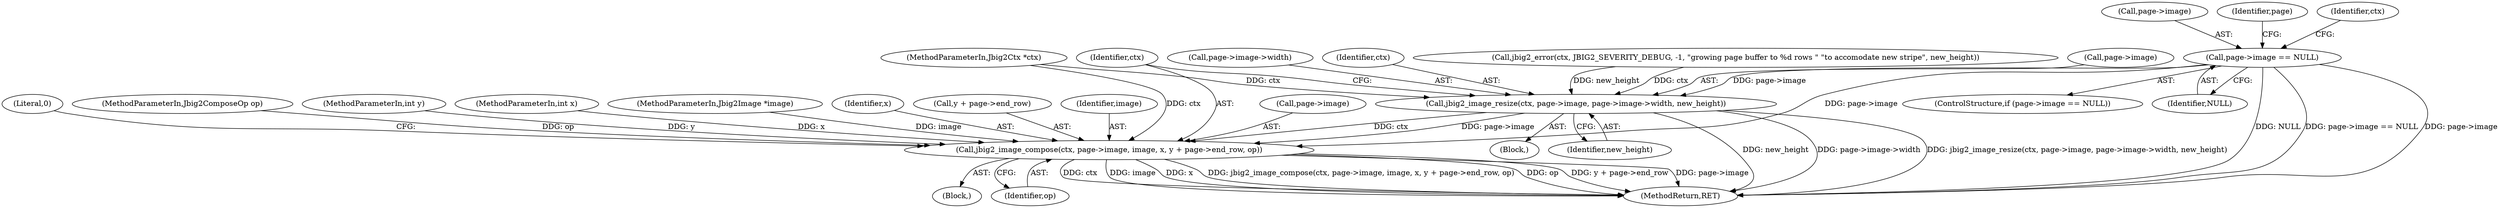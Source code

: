 digraph "0_ghostscript_e698d5c11d27212aa1098bc5b1673a3378563092_10@pointer" {
"1000111" [label="(Call,page->image == NULL)"];
"1000158" [label="(Call,jbig2_image_resize(ctx, page->image, page->image->width, new_height))"];
"1000169" [label="(Call,jbig2_image_compose(ctx, page->image, image, x, y + page->end_row, op))"];
"1000168" [label="(Identifier,new_height)"];
"1000110" [label="(ControlStructure,if (page->image == NULL))"];
"1000112" [label="(Call,page->image)"];
"1000175" [label="(Identifier,x)"];
"1000176" [label="(Call,y + page->end_row)"];
"1000163" [label="(Call,page->image->width)"];
"1000109" [label="(Block,)"];
"1000169" [label="(Call,jbig2_image_compose(ctx, page->image, image, x, y + page->end_row, op))"];
"1000174" [label="(Identifier,image)"];
"1000170" [label="(Identifier,ctx)"];
"1000171" [label="(Call,page->image)"];
"1000108" [label="(MethodParameterIn,Jbig2ComposeOp op)"];
"1000159" [label="(Identifier,ctx)"];
"1000181" [label="(Identifier,op)"];
"1000151" [label="(Call,jbig2_error(ctx, JBIG2_SEVERITY_DEBUG, -1, \"growing page buffer to %d rows \" \"to accomodate new stripe\", new_height))"];
"1000150" [label="(Block,)"];
"1000160" [label="(Call,page->image)"];
"1000107" [label="(MethodParameterIn,int y)"];
"1000127" [label="(Identifier,page)"];
"1000118" [label="(Identifier,ctx)"];
"1000115" [label="(Identifier,NULL)"];
"1000106" [label="(MethodParameterIn,int x)"];
"1000105" [label="(MethodParameterIn,Jbig2Image *image)"];
"1000158" [label="(Call,jbig2_image_resize(ctx, page->image, page->image->width, new_height))"];
"1000184" [label="(MethodReturn,RET)"];
"1000103" [label="(MethodParameterIn,Jbig2Ctx *ctx)"];
"1000183" [label="(Literal,0)"];
"1000111" [label="(Call,page->image == NULL)"];
"1000111" -> "1000110"  [label="AST: "];
"1000111" -> "1000115"  [label="CFG: "];
"1000112" -> "1000111"  [label="AST: "];
"1000115" -> "1000111"  [label="AST: "];
"1000118" -> "1000111"  [label="CFG: "];
"1000127" -> "1000111"  [label="CFG: "];
"1000111" -> "1000184"  [label="DDG: NULL"];
"1000111" -> "1000184"  [label="DDG: page->image == NULL"];
"1000111" -> "1000184"  [label="DDG: page->image"];
"1000111" -> "1000158"  [label="DDG: page->image"];
"1000111" -> "1000169"  [label="DDG: page->image"];
"1000158" -> "1000150"  [label="AST: "];
"1000158" -> "1000168"  [label="CFG: "];
"1000159" -> "1000158"  [label="AST: "];
"1000160" -> "1000158"  [label="AST: "];
"1000163" -> "1000158"  [label="AST: "];
"1000168" -> "1000158"  [label="AST: "];
"1000170" -> "1000158"  [label="CFG: "];
"1000158" -> "1000184"  [label="DDG: new_height"];
"1000158" -> "1000184"  [label="DDG: page->image->width"];
"1000158" -> "1000184"  [label="DDG: jbig2_image_resize(ctx, page->image, page->image->width, new_height)"];
"1000151" -> "1000158"  [label="DDG: ctx"];
"1000151" -> "1000158"  [label="DDG: new_height"];
"1000103" -> "1000158"  [label="DDG: ctx"];
"1000158" -> "1000169"  [label="DDG: ctx"];
"1000158" -> "1000169"  [label="DDG: page->image"];
"1000169" -> "1000109"  [label="AST: "];
"1000169" -> "1000181"  [label="CFG: "];
"1000170" -> "1000169"  [label="AST: "];
"1000171" -> "1000169"  [label="AST: "];
"1000174" -> "1000169"  [label="AST: "];
"1000175" -> "1000169"  [label="AST: "];
"1000176" -> "1000169"  [label="AST: "];
"1000181" -> "1000169"  [label="AST: "];
"1000183" -> "1000169"  [label="CFG: "];
"1000169" -> "1000184"  [label="DDG: jbig2_image_compose(ctx, page->image, image, x, y + page->end_row, op)"];
"1000169" -> "1000184"  [label="DDG: op"];
"1000169" -> "1000184"  [label="DDG: y + page->end_row"];
"1000169" -> "1000184"  [label="DDG: page->image"];
"1000169" -> "1000184"  [label="DDG: ctx"];
"1000169" -> "1000184"  [label="DDG: image"];
"1000169" -> "1000184"  [label="DDG: x"];
"1000103" -> "1000169"  [label="DDG: ctx"];
"1000105" -> "1000169"  [label="DDG: image"];
"1000106" -> "1000169"  [label="DDG: x"];
"1000107" -> "1000169"  [label="DDG: y"];
"1000108" -> "1000169"  [label="DDG: op"];
}
